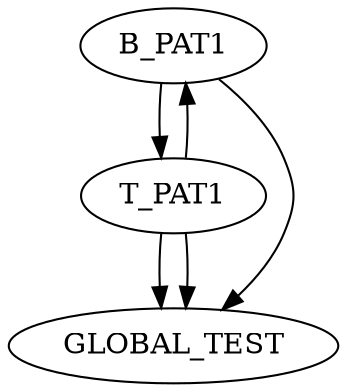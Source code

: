 digraph g {
name="Global_Test";

graph []
edge  [type="defdst"]


subgraph cpu0 {
  node  [cpu="0", pattern="PAT1"];

  B_PAT1[type="block", tperiod="1000000000", patexit="true", qlo="true" ];
  T_PAT1[type="tmsg", toffs="0", patentry="true", fid="1", gid="200", evtno="259", beamin="0", bpcstart="0", sid="1", bpid="3", reqnobeam="0", vacc="0", par="0xCAFEBABE00000000", tef="0"];
  T_PAT1->B_PAT1->T_PAT1;

  GLOBAL_TEST [type="global", section="registers", pattern="EXTERN" ];
  

  B_PAT1->GLOBAL_TEST [type="reference", fieldtail="0x04", fieldhead="0x00", fieldwidth="32"];
  T_PAT1->GLOBAL_TEST [type="reference", fieldtail="0x14", fieldhead="0x00", fieldwidth="32"];
  T_PAT1->GLOBAL_TEST [type="address", fieldtail="0x10", fieldhead="0x00", fieldwidth="32"];
}



}
